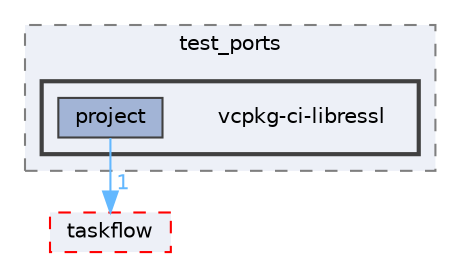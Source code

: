 digraph "external/reflect-cpp/vcpkg/scripts/test_ports/vcpkg-ci-libressl"
{
 // LATEX_PDF_SIZE
  bgcolor="transparent";
  edge [fontname=Helvetica,fontsize=10,labelfontname=Helvetica,labelfontsize=10];
  node [fontname=Helvetica,fontsize=10,shape=box,height=0.2,width=0.4];
  compound=true
  subgraph clusterdir_614319e75e3cb1c2518e03bcc560f01e {
    graph [ bgcolor="#edf0f7", pencolor="grey50", label="test_ports", fontname=Helvetica,fontsize=10 style="filled,dashed", URL="dir_614319e75e3cb1c2518e03bcc560f01e.html",tooltip=""]
  subgraph clusterdir_5cd64b36c7bbe9abe247d05fa0ceb4ca {
    graph [ bgcolor="#edf0f7", pencolor="grey25", label="", fontname=Helvetica,fontsize=10 style="filled,bold", URL="dir_5cd64b36c7bbe9abe247d05fa0ceb4ca.html",tooltip=""]
    dir_5cd64b36c7bbe9abe247d05fa0ceb4ca [shape=plaintext, label="vcpkg-ci-libressl"];
  dir_a389dc935e97a55ea8e2c160e382bc03 [label="project", fillcolor="#a2b4d6", color="grey25", style="filled", URL="dir_a389dc935e97a55ea8e2c160e382bc03.html",tooltip=""];
  }
  }
  dir_a586d2919c2294cf68ed57ec5a464d2f [label="taskflow", fillcolor="#edf0f7", color="red", style="filled,dashed", URL="dir_a586d2919c2294cf68ed57ec5a464d2f.html",tooltip="root taskflow include dir"];
  dir_a389dc935e97a55ea8e2c160e382bc03->dir_a586d2919c2294cf68ed57ec5a464d2f [headlabel="1", labeldistance=1.5 headhref="dir_000583_000819.html" href="dir_000583_000819.html" color="steelblue1" fontcolor="steelblue1"];
}
